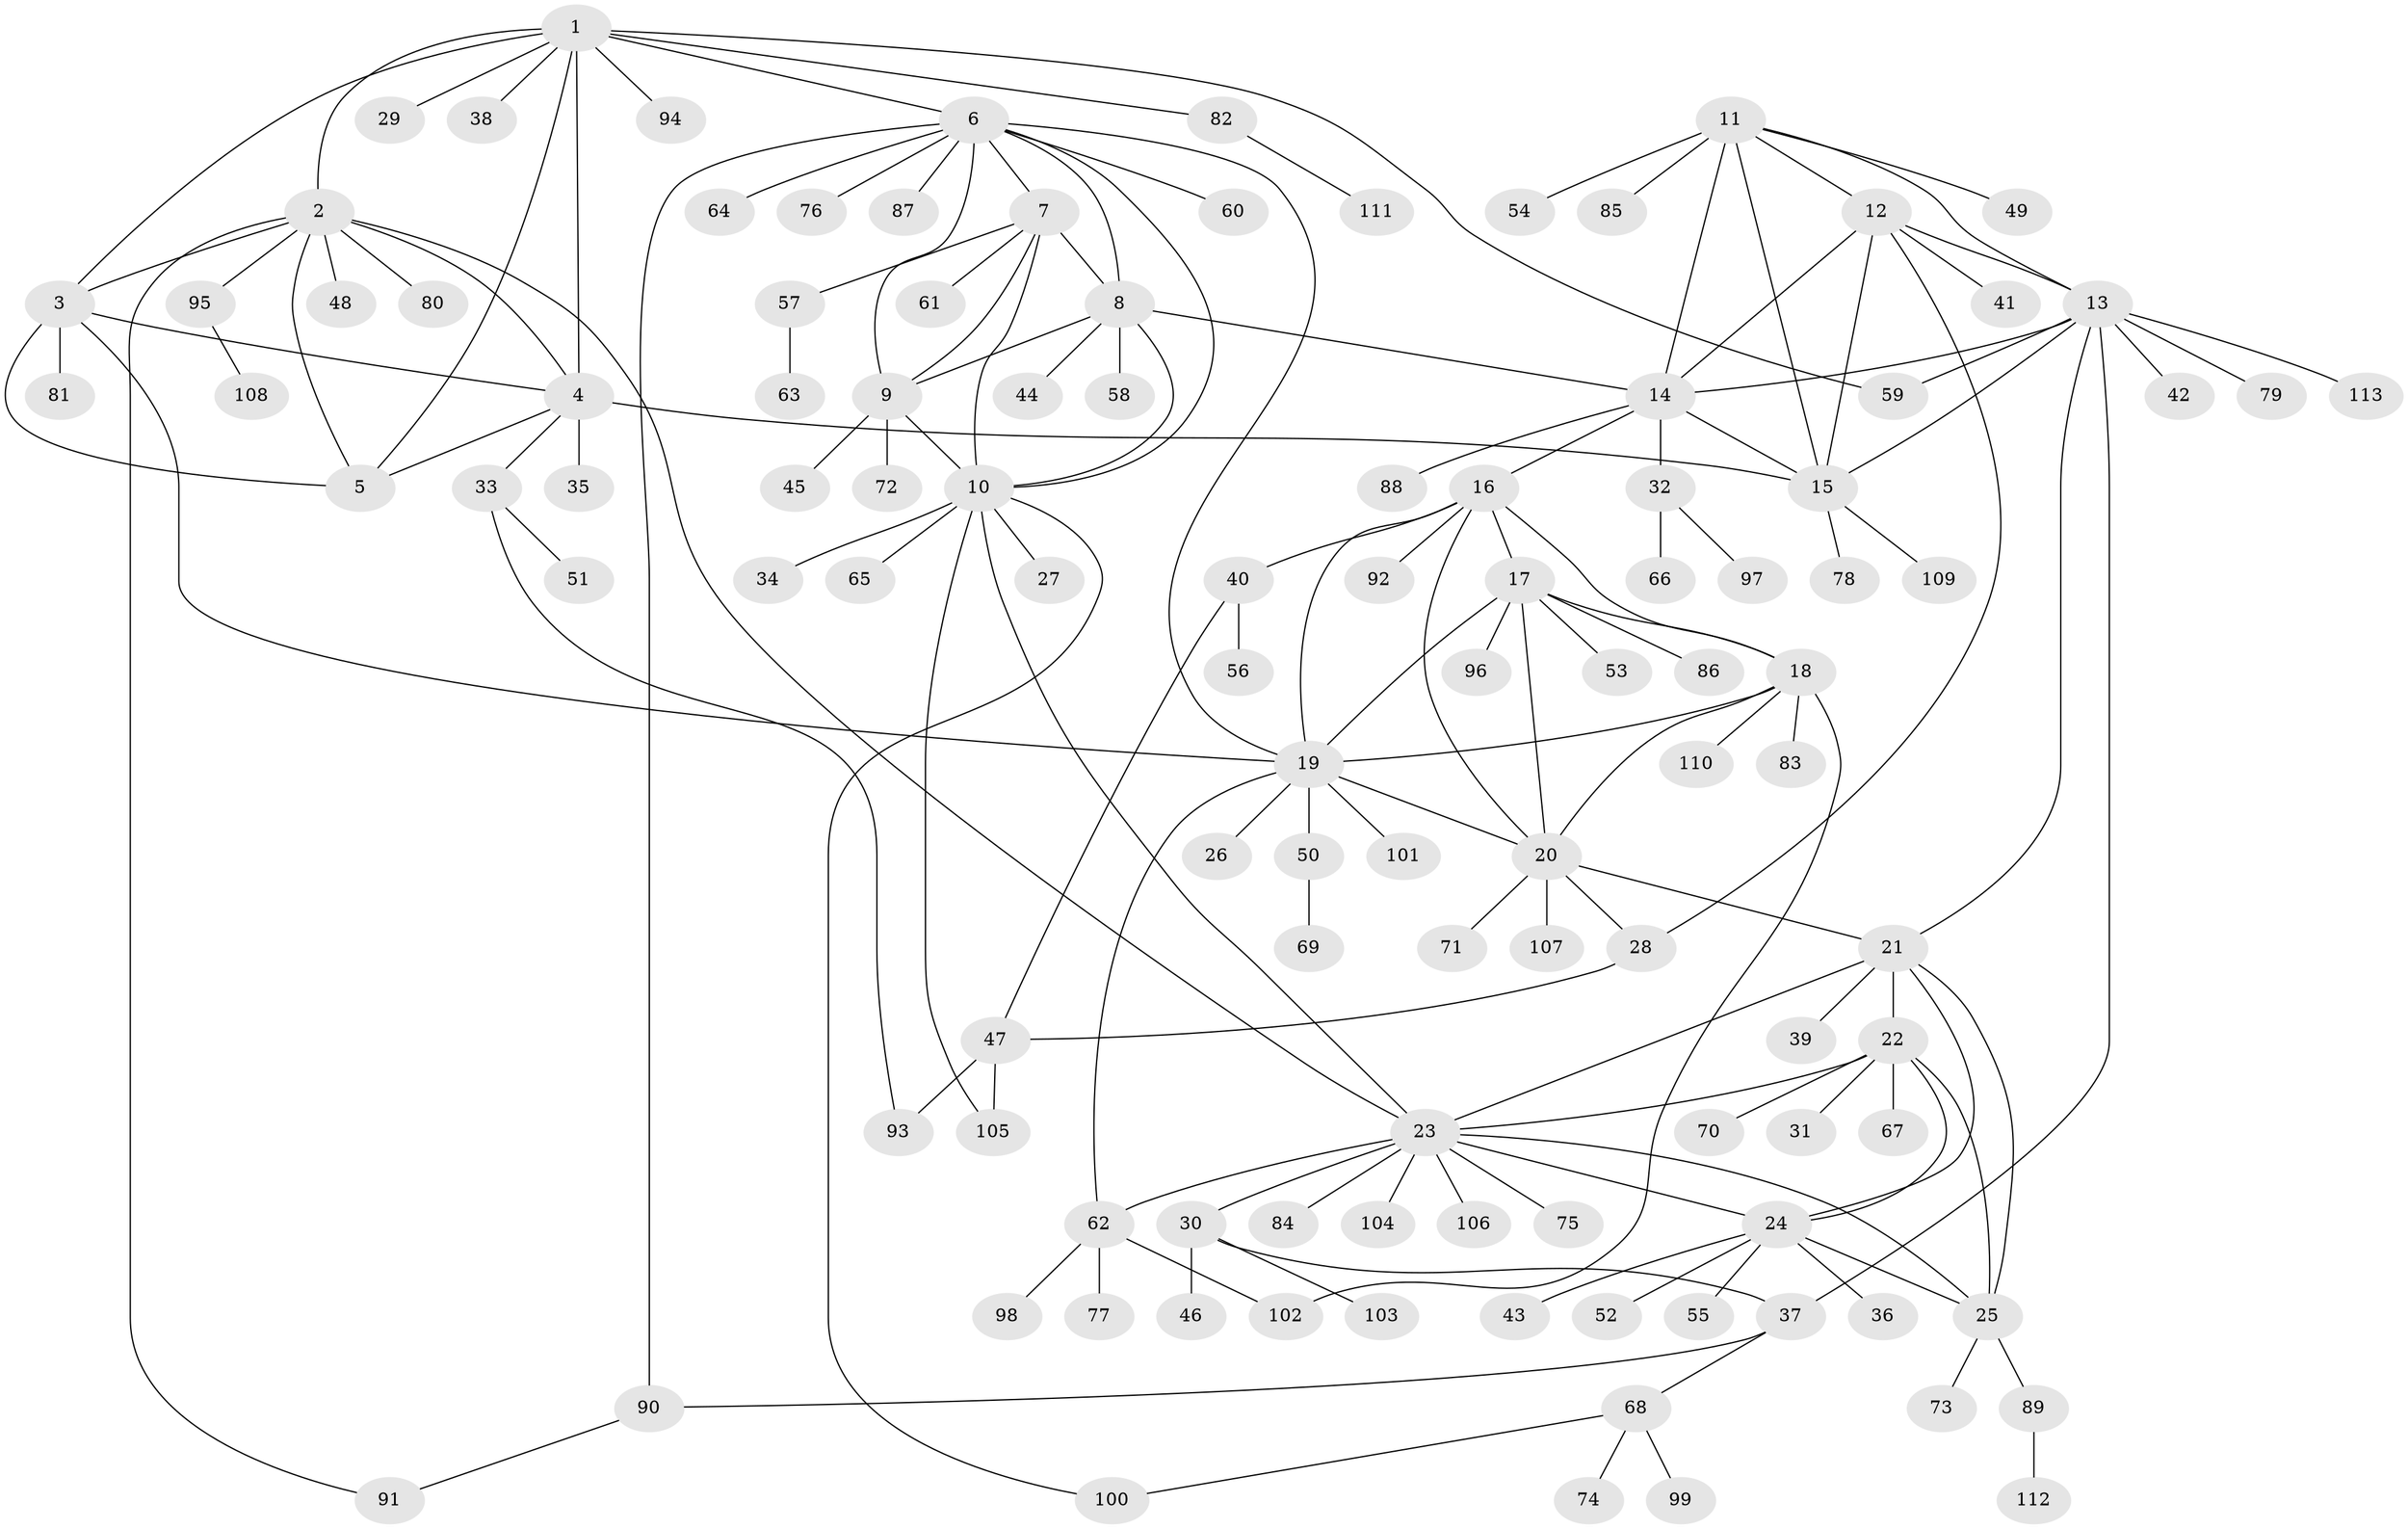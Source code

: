 // Generated by graph-tools (version 1.1) at 2025/02/03/09/25 03:02:34]
// undirected, 113 vertices, 159 edges
graph export_dot {
graph [start="1"]
  node [color=gray90,style=filled];
  1;
  2;
  3;
  4;
  5;
  6;
  7;
  8;
  9;
  10;
  11;
  12;
  13;
  14;
  15;
  16;
  17;
  18;
  19;
  20;
  21;
  22;
  23;
  24;
  25;
  26;
  27;
  28;
  29;
  30;
  31;
  32;
  33;
  34;
  35;
  36;
  37;
  38;
  39;
  40;
  41;
  42;
  43;
  44;
  45;
  46;
  47;
  48;
  49;
  50;
  51;
  52;
  53;
  54;
  55;
  56;
  57;
  58;
  59;
  60;
  61;
  62;
  63;
  64;
  65;
  66;
  67;
  68;
  69;
  70;
  71;
  72;
  73;
  74;
  75;
  76;
  77;
  78;
  79;
  80;
  81;
  82;
  83;
  84;
  85;
  86;
  87;
  88;
  89;
  90;
  91;
  92;
  93;
  94;
  95;
  96;
  97;
  98;
  99;
  100;
  101;
  102;
  103;
  104;
  105;
  106;
  107;
  108;
  109;
  110;
  111;
  112;
  113;
  1 -- 2;
  1 -- 3;
  1 -- 4;
  1 -- 5;
  1 -- 6;
  1 -- 29;
  1 -- 38;
  1 -- 59;
  1 -- 82;
  1 -- 94;
  2 -- 3;
  2 -- 4;
  2 -- 5;
  2 -- 23;
  2 -- 48;
  2 -- 80;
  2 -- 91;
  2 -- 95;
  3 -- 4;
  3 -- 5;
  3 -- 19;
  3 -- 81;
  4 -- 5;
  4 -- 15;
  4 -- 33;
  4 -- 35;
  6 -- 7;
  6 -- 8;
  6 -- 9;
  6 -- 10;
  6 -- 19;
  6 -- 60;
  6 -- 64;
  6 -- 76;
  6 -- 87;
  6 -- 90;
  7 -- 8;
  7 -- 9;
  7 -- 10;
  7 -- 57;
  7 -- 61;
  8 -- 9;
  8 -- 10;
  8 -- 14;
  8 -- 44;
  8 -- 58;
  9 -- 10;
  9 -- 45;
  9 -- 72;
  10 -- 23;
  10 -- 27;
  10 -- 34;
  10 -- 65;
  10 -- 100;
  10 -- 105;
  11 -- 12;
  11 -- 13;
  11 -- 14;
  11 -- 15;
  11 -- 49;
  11 -- 54;
  11 -- 85;
  12 -- 13;
  12 -- 14;
  12 -- 15;
  12 -- 28;
  12 -- 41;
  13 -- 14;
  13 -- 15;
  13 -- 21;
  13 -- 37;
  13 -- 42;
  13 -- 59;
  13 -- 79;
  13 -- 113;
  14 -- 15;
  14 -- 16;
  14 -- 32;
  14 -- 88;
  15 -- 78;
  15 -- 109;
  16 -- 17;
  16 -- 18;
  16 -- 19;
  16 -- 20;
  16 -- 40;
  16 -- 92;
  17 -- 18;
  17 -- 19;
  17 -- 20;
  17 -- 53;
  17 -- 86;
  17 -- 96;
  18 -- 19;
  18 -- 20;
  18 -- 83;
  18 -- 102;
  18 -- 110;
  19 -- 20;
  19 -- 26;
  19 -- 50;
  19 -- 62;
  19 -- 101;
  20 -- 21;
  20 -- 28;
  20 -- 71;
  20 -- 107;
  21 -- 22;
  21 -- 23;
  21 -- 24;
  21 -- 25;
  21 -- 39;
  22 -- 23;
  22 -- 24;
  22 -- 25;
  22 -- 31;
  22 -- 67;
  22 -- 70;
  23 -- 24;
  23 -- 25;
  23 -- 30;
  23 -- 62;
  23 -- 75;
  23 -- 84;
  23 -- 104;
  23 -- 106;
  24 -- 25;
  24 -- 36;
  24 -- 43;
  24 -- 52;
  24 -- 55;
  25 -- 73;
  25 -- 89;
  28 -- 47;
  30 -- 37;
  30 -- 46;
  30 -- 103;
  32 -- 66;
  32 -- 97;
  33 -- 51;
  33 -- 93;
  37 -- 68;
  37 -- 90;
  40 -- 47;
  40 -- 56;
  47 -- 93;
  47 -- 105;
  50 -- 69;
  57 -- 63;
  62 -- 77;
  62 -- 98;
  62 -- 102;
  68 -- 74;
  68 -- 99;
  68 -- 100;
  82 -- 111;
  89 -- 112;
  90 -- 91;
  95 -- 108;
}
